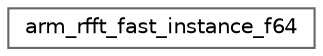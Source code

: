 digraph "Graphical Class Hierarchy"
{
 // LATEX_PDF_SIZE
  bgcolor="transparent";
  edge [fontname=Helvetica,fontsize=10,labelfontname=Helvetica,labelfontsize=10];
  node [fontname=Helvetica,fontsize=10,shape=box,height=0.2,width=0.4];
  rankdir="LR";
  Node0 [id="Node000000",label="arm_rfft_fast_instance_f64",height=0.2,width=0.4,color="grey40", fillcolor="white", style="filled",URL="$structarm__rfft__fast__instance__f64.html",tooltip="Instance structure for the Double Precision Floating-point RFFT/RIFFT function."];
}
